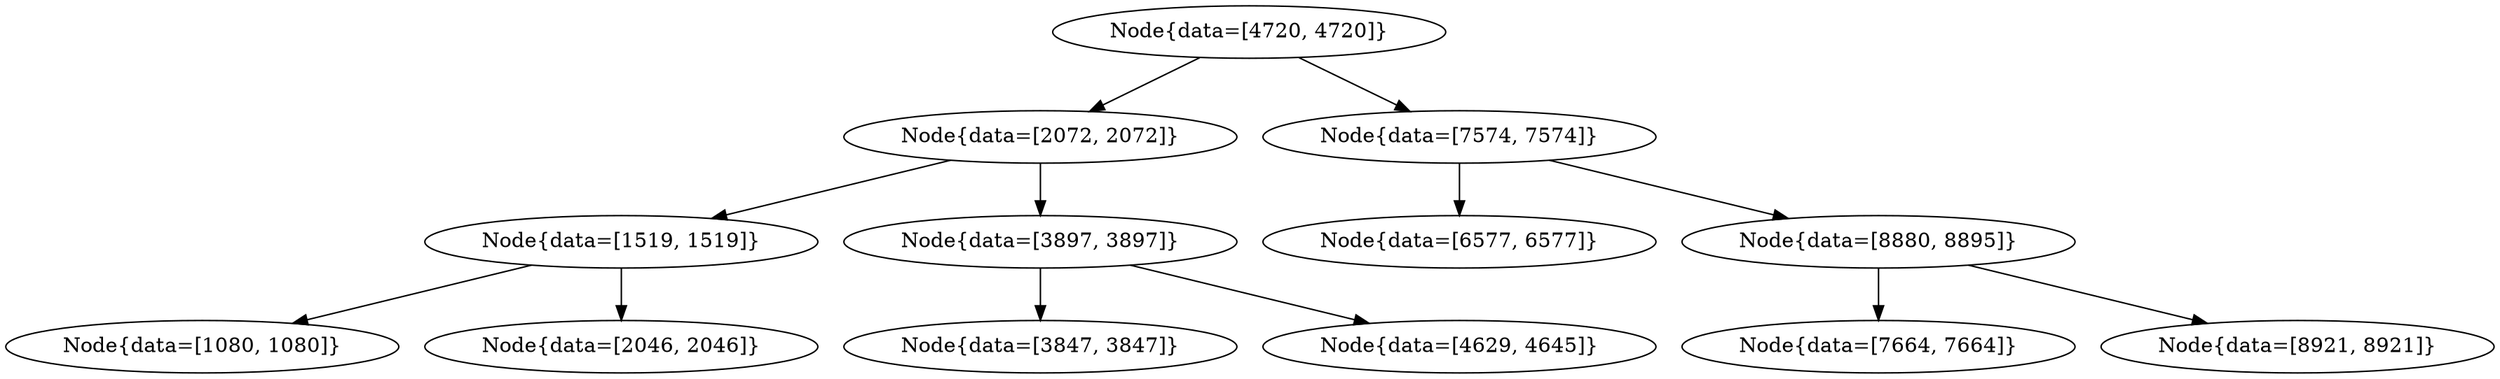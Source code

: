 digraph G{
917768476 [label="Node{data=[4720, 4720]}"]
917768476 -> 1181815135
1181815135 [label="Node{data=[2072, 2072]}"]
1181815135 -> 919446210
919446210 [label="Node{data=[1519, 1519]}"]
919446210 -> 57241990
57241990 [label="Node{data=[1080, 1080]}"]
919446210 -> 360936478
360936478 [label="Node{data=[2046, 2046]}"]
1181815135 -> 1530295320
1530295320 [label="Node{data=[3897, 3897]}"]
1530295320 -> 3540494
3540494 [label="Node{data=[3847, 3847]}"]
1530295320 -> 1209770703
1209770703 [label="Node{data=[4629, 4645]}"]
917768476 -> 1186339926
1186339926 [label="Node{data=[7574, 7574]}"]
1186339926 -> 776484396
776484396 [label="Node{data=[6577, 6577]}"]
1186339926 -> 519979933
519979933 [label="Node{data=[8880, 8895]}"]
519979933 -> 199657303
199657303 [label="Node{data=[7664, 7664]}"]
519979933 -> 2101636817
2101636817 [label="Node{data=[8921, 8921]}"]
}